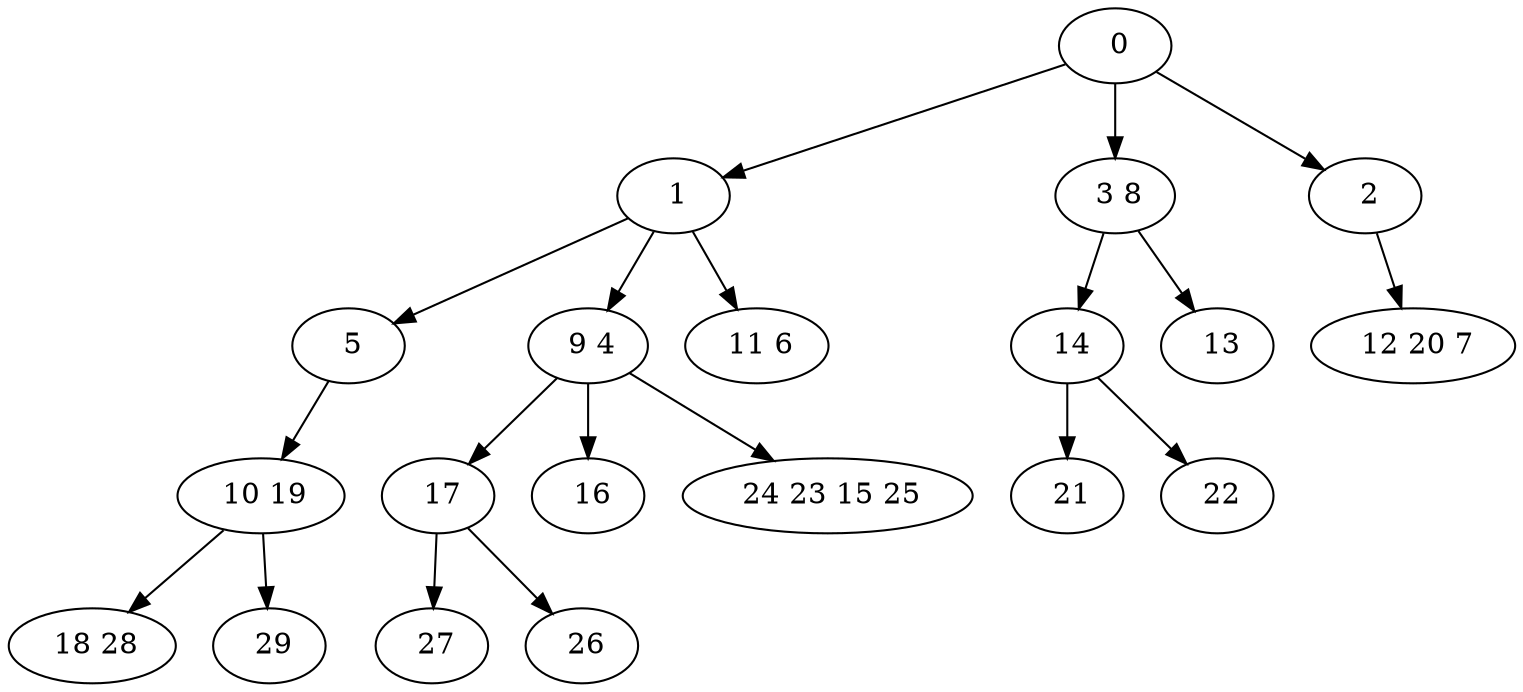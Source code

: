digraph mytree {
" 0" -> " 1";
" 0" -> " 3 8";
" 0" -> " 2";
" 1" -> " 5";
" 1" -> " 9 4";
" 1" -> " 11 6";
" 3 8" -> " 14";
" 3 8" -> " 13";
" 2" -> " 12 20 7";
" 12 20 7";
" 5" -> " 10 19";
" 9 4" -> " 17";
" 9 4" -> " 16";
" 9 4" -> " 24 23 15 25";
" 14" -> " 21";
" 14" -> " 22";
" 27";
" 13";
" 10 19" -> " 18 28";
" 10 19" -> " 29";
" 17" -> " 27";
" 17" -> " 26";
" 26";
" 18 28";
" 29";
" 21";
" 22";
" 16";
" 24 23 15 25";
" 11 6";
}
